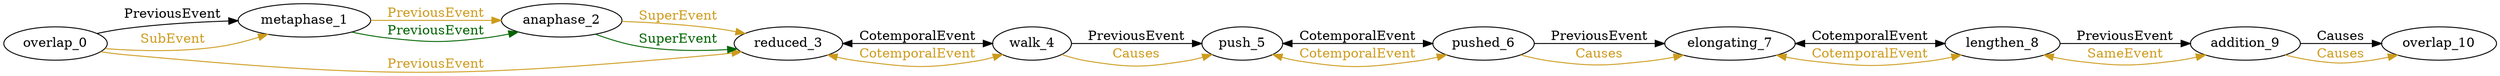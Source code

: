 digraph finite_state_machine { 
	rankdir=LR;
	size="50,50";
node0 [label = "overlap_0"]
node1 [label = "metaphase_1"]
node2 [label = "anaphase_2"]
node3 [label = "reduced_3"]
node4 [label = "walk_4"]
node5 [label = "push_5"]
node6 [label = "pushed_6"]
node7 [label = "elongating_7"]
node8 [label = "lengthen_8"]
node9 [label = "addition_9"]
node10 [label = "overlap_10"]
node0 -> node1 [ label = "PreviousEvent" fontcolor="black"  color = "Black"];
node0 -> node1 [ label = "SubEvent" fontcolor="goldenrod3"  color = "goldenrod3"];
node0 -> node3 [ label = "PreviousEvent" fontcolor="goldenrod3"  color = "goldenrod3"];
node1 -> node2 [ label = "PreviousEvent" fontcolor="goldenrod3"  color = "goldenrod3"];
node2 -> node3 [ label = "SuperEvent" fontcolor="goldenrod3"  color = "goldenrod3"];
node3 -> node4 [ label = "CotemporalEvent" fontcolor="black" dir = "both" color = "Black"];
node3 -> node4 [ label = "CotemporalEvent" fontcolor="goldenrod3" dir = "both" color = "goldenrod3"];
node4 -> node5 [ label = "PreviousEvent" fontcolor="black"  color = "Black"];
node4 -> node5 [ label = "Causes" fontcolor="goldenrod3"  color = "goldenrod3"];
node5 -> node6 [ label = "CotemporalEvent" fontcolor="black" dir = "both" color = "Black"];
node5 -> node6 [ label = "CotemporalEvent" fontcolor="goldenrod3" dir = "both" color = "goldenrod3"];
node6 -> node7 [ label = "PreviousEvent" fontcolor="black"  color = "Black"];
node6 -> node7 [ label = "Causes" fontcolor="goldenrod3"  color = "goldenrod3"];
node7 -> node8 [ label = "CotemporalEvent" fontcolor="black" dir = "both" color = "Black"];
node7 -> node8 [ label = "CotemporalEvent" fontcolor="goldenrod3" dir = "both" color = "goldenrod3"];
node8 -> node9 [ label = "PreviousEvent" fontcolor="black"  color = "Black"];
node8 -> node9 [ label = "SameEvent" fontcolor="goldenrod3" dir = "both" color = "goldenrod3"];
node9 -> node10 [ label = "Causes" fontcolor="black"  color = "Black"];
node9 -> node10 [ label = "Causes" fontcolor="goldenrod3"  color = "goldenrod3"];
node1 -> node2 [ label = "PreviousEvent" fontcolor="darkgreen"  color = "darkgreen"];
node2 -> node3 [ label = "SuperEvent" fontcolor="darkgreen"  color = "darkgreen"];
}